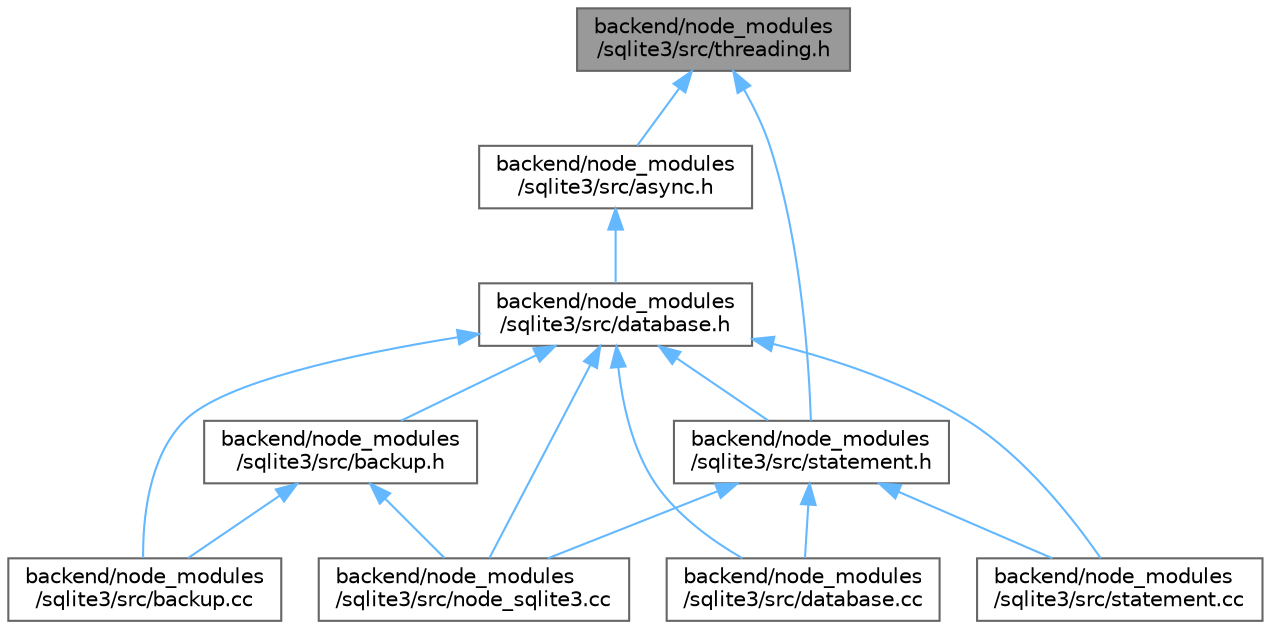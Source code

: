 digraph "backend/node_modules/sqlite3/src/threading.h"
{
 // LATEX_PDF_SIZE
  bgcolor="transparent";
  edge [fontname=Helvetica,fontsize=10,labelfontname=Helvetica,labelfontsize=10];
  node [fontname=Helvetica,fontsize=10,shape=box,height=0.2,width=0.4];
  Node1 [id="Node000001",label="backend/node_modules\l/sqlite3/src/threading.h",height=0.2,width=0.4,color="gray40", fillcolor="grey60", style="filled", fontcolor="black",tooltip=" "];
  Node1 -> Node2 [id="edge29_Node000001_Node000002",dir="back",color="steelblue1",style="solid",tooltip=" "];
  Node2 [id="Node000002",label="backend/node_modules\l/sqlite3/src/async.h",height=0.2,width=0.4,color="grey40", fillcolor="white", style="filled",URL="$async_8h.html",tooltip=" "];
  Node2 -> Node3 [id="edge30_Node000002_Node000003",dir="back",color="steelblue1",style="solid",tooltip=" "];
  Node3 [id="Node000003",label="backend/node_modules\l/sqlite3/src/database.h",height=0.2,width=0.4,color="grey40", fillcolor="white", style="filled",URL="$backend_2node__modules_2sqlite3_2src_2database_8h.html",tooltip=" "];
  Node3 -> Node4 [id="edge31_Node000003_Node000004",dir="back",color="steelblue1",style="solid",tooltip=" "];
  Node4 [id="Node000004",label="backend/node_modules\l/sqlite3/src/backup.cc",height=0.2,width=0.4,color="grey40", fillcolor="white", style="filled",URL="$backup_8cc.html",tooltip=" "];
  Node3 -> Node5 [id="edge32_Node000003_Node000005",dir="back",color="steelblue1",style="solid",tooltip=" "];
  Node5 [id="Node000005",label="backend/node_modules\l/sqlite3/src/backup.h",height=0.2,width=0.4,color="grey40", fillcolor="white", style="filled",URL="$backup_8h.html",tooltip=" "];
  Node5 -> Node4 [id="edge33_Node000005_Node000004",dir="back",color="steelblue1",style="solid",tooltip=" "];
  Node5 -> Node6 [id="edge34_Node000005_Node000006",dir="back",color="steelblue1",style="solid",tooltip=" "];
  Node6 [id="Node000006",label="backend/node_modules\l/sqlite3/src/node_sqlite3.cc",height=0.2,width=0.4,color="grey40", fillcolor="white", style="filled",URL="$node__sqlite3_8cc.html",tooltip=" "];
  Node3 -> Node7 [id="edge35_Node000003_Node000007",dir="back",color="steelblue1",style="solid",tooltip=" "];
  Node7 [id="Node000007",label="backend/node_modules\l/sqlite3/src/database.cc",height=0.2,width=0.4,color="grey40", fillcolor="white", style="filled",URL="$database_8cc.html",tooltip=" "];
  Node3 -> Node6 [id="edge36_Node000003_Node000006",dir="back",color="steelblue1",style="solid",tooltip=" "];
  Node3 -> Node8 [id="edge37_Node000003_Node000008",dir="back",color="steelblue1",style="solid",tooltip=" "];
  Node8 [id="Node000008",label="backend/node_modules\l/sqlite3/src/statement.cc",height=0.2,width=0.4,color="grey40", fillcolor="white", style="filled",URL="$statement_8cc.html",tooltip=" "];
  Node3 -> Node9 [id="edge38_Node000003_Node000009",dir="back",color="steelblue1",style="solid",tooltip=" "];
  Node9 [id="Node000009",label="backend/node_modules\l/sqlite3/src/statement.h",height=0.2,width=0.4,color="grey40", fillcolor="white", style="filled",URL="$statement_8h.html",tooltip=" "];
  Node9 -> Node7 [id="edge39_Node000009_Node000007",dir="back",color="steelblue1",style="solid",tooltip=" "];
  Node9 -> Node6 [id="edge40_Node000009_Node000006",dir="back",color="steelblue1",style="solid",tooltip=" "];
  Node9 -> Node8 [id="edge41_Node000009_Node000008",dir="back",color="steelblue1",style="solid",tooltip=" "];
  Node1 -> Node9 [id="edge42_Node000001_Node000009",dir="back",color="steelblue1",style="solid",tooltip=" "];
}
